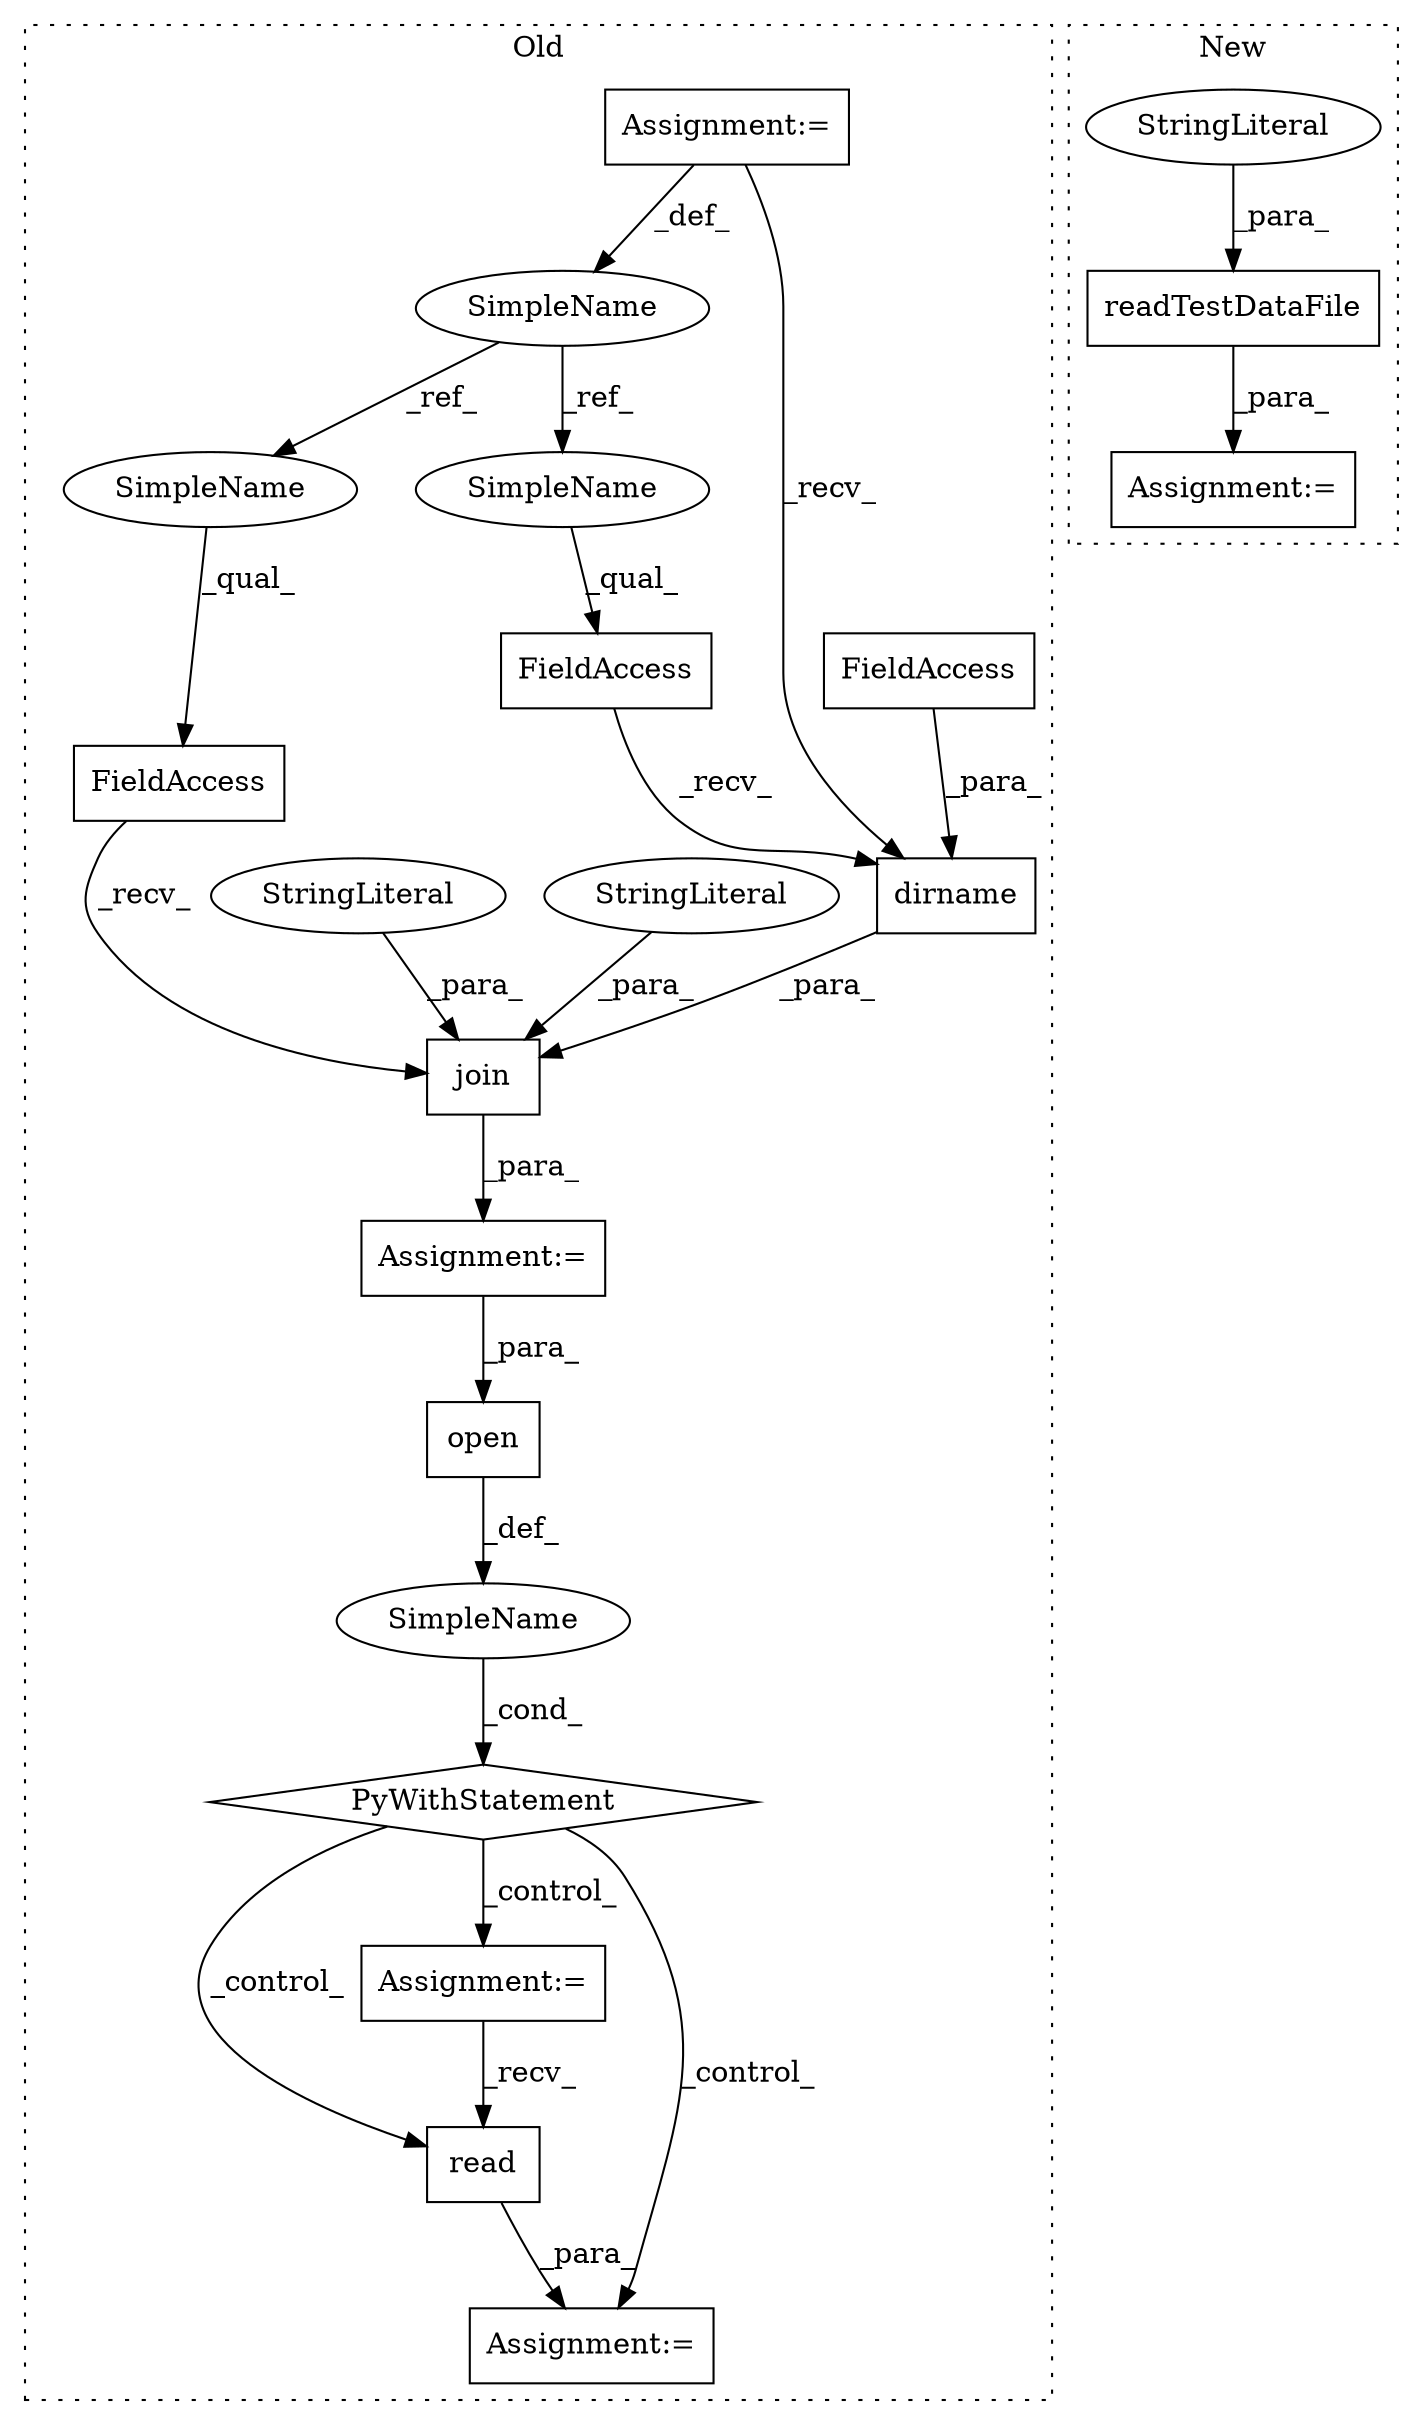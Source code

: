 digraph G {
subgraph cluster0 {
1 [label="read" a="32" s="9105" l="6" shape="box"];
3 [label="SimpleName" a="42" s="" l="" shape="ellipse"];
4 [label="PyWithStatement" a="104" s="9043,9063" l="10,2" shape="diamond"];
5 [label="join" a="32" s="8950,9036" l="5,1" shape="box"];
6 [label="FieldAccess" a="22" s="8942" l="7" shape="box"];
7 [label="SimpleName" a="42" s="8800" l="2" shape="ellipse"];
8 [label="FieldAccess" a="22" s="8955" l="7" shape="box"];
9 [label="Assignment:=" a="7" s="8800" l="2" shape="box"];
10 [label="StringLiteral" a="45" s="8981" l="12" shape="ellipse"];
11 [label="Assignment:=" a="7" s="9101" l="1" shape="box"];
12 [label="StringLiteral" a="45" s="8994" l="42" shape="ellipse"];
14 [label="Assignment:=" a="7" s="9080" l="2" shape="box"];
15 [label="dirname" a="32" s="8963,8979" l="8,1" shape="box"];
16 [label="FieldAccess" a="22" s="8971" l="8" shape="box"];
17 [label="Assignment:=" a="7" s="8941" l="1" shape="box"];
19 [label="open" a="32" s="9053,9062" l="5,1" shape="box"];
20 [label="SimpleName" a="42" s="8955" l="2" shape="ellipse"];
21 [label="SimpleName" a="42" s="8942" l="2" shape="ellipse"];
label = "Old";
style="dotted";
}
subgraph cluster1 {
2 [label="readTestDataFile" a="32" s="6923,6982" l="17,1" shape="box"];
13 [label="Assignment:=" a="7" s="6922" l="1" shape="box"];
18 [label="StringLiteral" a="45" s="6940" l="42" shape="ellipse"];
label = "New";
style="dotted";
}
1 -> 11 [label="_para_"];
2 -> 13 [label="_para_"];
3 -> 4 [label="_cond_"];
4 -> 14 [label="_control_"];
4 -> 11 [label="_control_"];
4 -> 1 [label="_control_"];
5 -> 17 [label="_para_"];
6 -> 5 [label="_recv_"];
7 -> 21 [label="_ref_"];
7 -> 20 [label="_ref_"];
8 -> 15 [label="_recv_"];
9 -> 7 [label="_def_"];
9 -> 15 [label="_recv_"];
10 -> 5 [label="_para_"];
12 -> 5 [label="_para_"];
14 -> 1 [label="_recv_"];
15 -> 5 [label="_para_"];
16 -> 15 [label="_para_"];
17 -> 19 [label="_para_"];
18 -> 2 [label="_para_"];
19 -> 3 [label="_def_"];
20 -> 8 [label="_qual_"];
21 -> 6 [label="_qual_"];
}